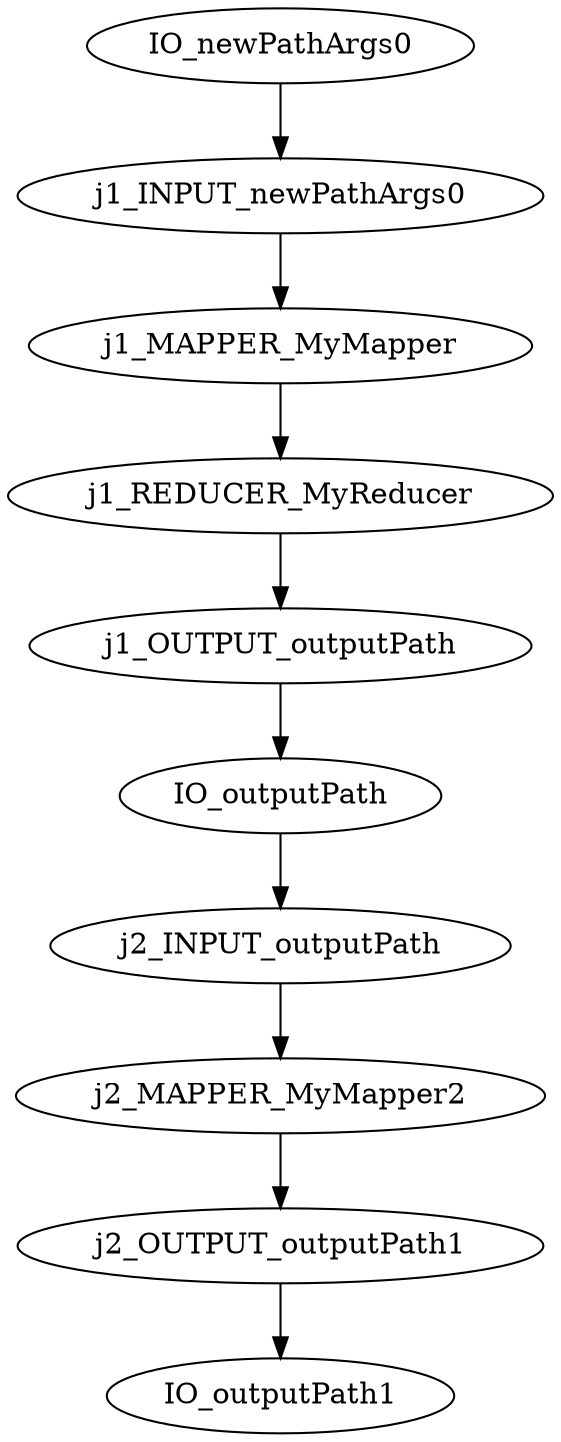 digraph G {
  IO_newPathArgs0 -> j1_INPUT_newPathArgs0 [label=""]
  j1_INPUT_newPathArgs0 -> j1_MAPPER_MyMapper [label=""]
  IO_outputPath -> j2_INPUT_outputPath [label=""]
  j2_INPUT_outputPath -> j2_MAPPER_MyMapper2 [label=""]
  j1_MAPPER_MyMapper -> j1_REDUCER_MyReducer [label=""]
  j2_MAPPER_MyMapper2 -> j2_OUTPUT_outputPath1 [label=""]
  j1_REDUCER_MyReducer -> j1_OUTPUT_outputPath [label=""]
  j1_OUTPUT_outputPath -> IO_outputPath [label=""]
  j2_OUTPUT_outputPath1 -> IO_outputPath1 [label=""]
}
